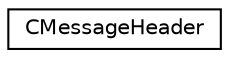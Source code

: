 digraph "Graphical Class Hierarchy"
{
 // LATEX_PDF_SIZE
  edge [fontname="Helvetica",fontsize="10",labelfontname="Helvetica",labelfontsize="10"];
  node [fontname="Helvetica",fontsize="10",shape=record];
  rankdir="LR";
  Node0 [label="CMessageHeader",height=0.2,width=0.4,color="black", fillcolor="white", style="filled",URL="$class_c_message_header.html",tooltip=" "];
}
